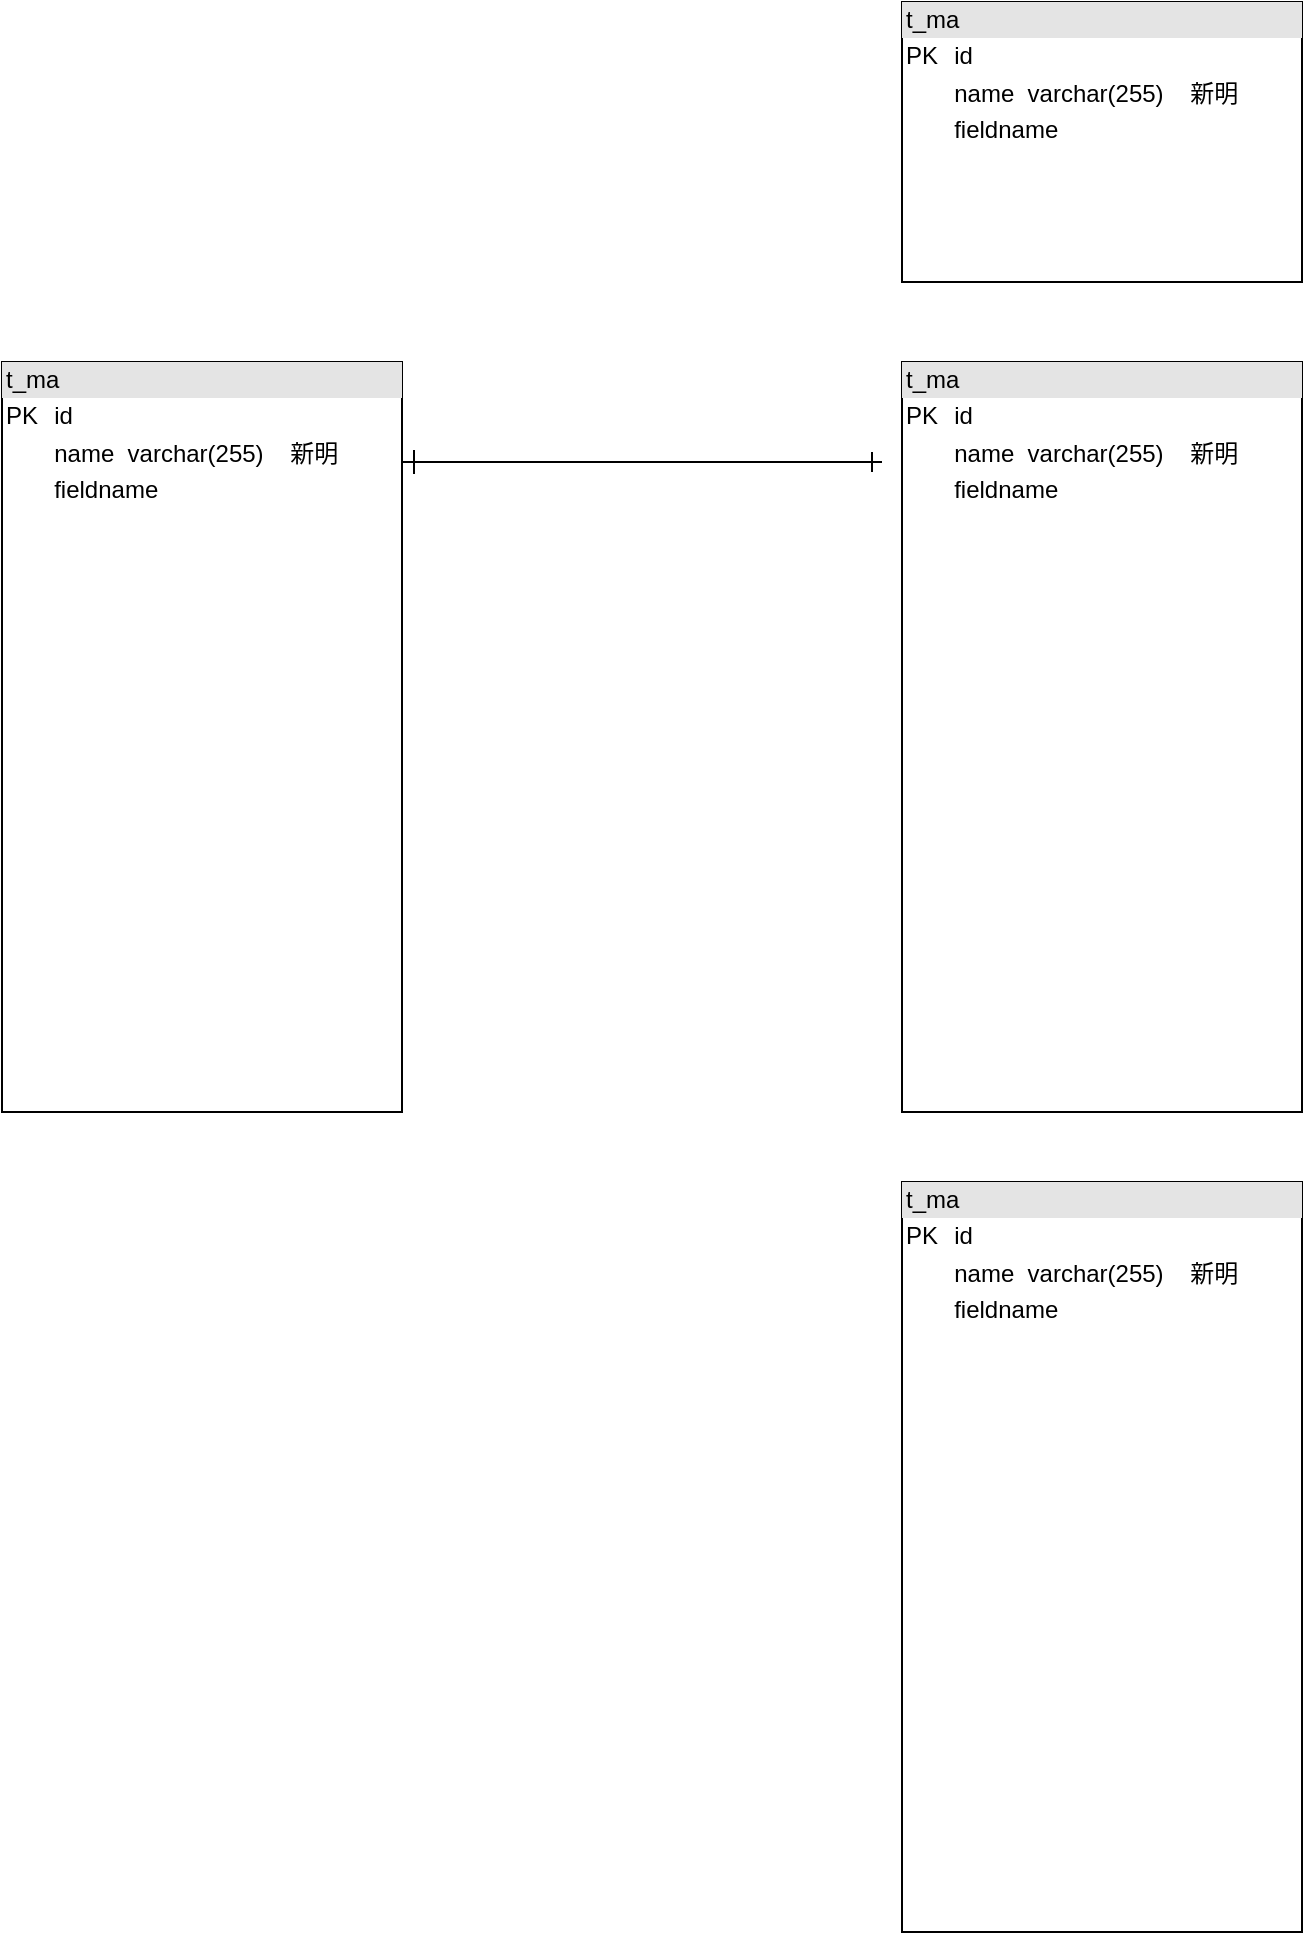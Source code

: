 <mxfile version="20.2.3" type="github">
  <diagram name="Page-1" id="9f46799a-70d6-7492-0946-bef42562c5a5">
    <mxGraphModel dx="962" dy="1058" grid="1" gridSize="10" guides="1" tooltips="1" connect="1" arrows="1" fold="1" page="1" pageScale="1" pageWidth="1100" pageHeight="850" background="none" math="0" shadow="0">
      <root>
        <mxCell id="0" />
        <mxCell id="1" parent="0" />
        <mxCell id="bX9rqL53rHnQVkU0rQol-9" value="&lt;div style=&quot;box-sizing:border-box;width:100%;background:#e4e4e4;padding:2px;&quot;&gt;t_ma&lt;/div&gt;&lt;table style=&quot;width:100%;font-size:1em;&quot; cellpadding=&quot;2&quot; cellspacing=&quot;0&quot;&gt;&lt;tbody&gt;&lt;tr&gt;&lt;td&gt;PK&lt;/td&gt;&lt;td&gt;id&lt;/td&gt;&lt;/tr&gt;&lt;tr&gt;&lt;td&gt;&lt;br&gt;&lt;/td&gt;&lt;td&gt;name&amp;nbsp; varchar(255)&amp;nbsp; &amp;nbsp; 新明&lt;/td&gt;&lt;/tr&gt;&lt;tr&gt;&lt;td&gt;&lt;/td&gt;&lt;td&gt;fieldname&lt;/td&gt;&lt;/tr&gt;&lt;/tbody&gt;&lt;/table&gt;" style="verticalAlign=top;align=left;overflow=fill;html=1;" vertex="1" parent="1">
          <mxGeometry x="1180" y="190" width="200" height="375" as="geometry" />
        </mxCell>
        <mxCell id="bX9rqL53rHnQVkU0rQol-10" value="&lt;div style=&quot;box-sizing:border-box;width:100%;background:#e4e4e4;padding:2px;&quot;&gt;t_ma&lt;/div&gt;&lt;table style=&quot;width:100%;font-size:1em;&quot; cellpadding=&quot;2&quot; cellspacing=&quot;0&quot;&gt;&lt;tbody&gt;&lt;tr&gt;&lt;td&gt;PK&lt;/td&gt;&lt;td&gt;id&lt;/td&gt;&lt;/tr&gt;&lt;tr&gt;&lt;td&gt;&lt;br&gt;&lt;/td&gt;&lt;td&gt;name&amp;nbsp; varchar(255)&amp;nbsp; &amp;nbsp; 新明&lt;/td&gt;&lt;/tr&gt;&lt;tr&gt;&lt;td&gt;&lt;/td&gt;&lt;td&gt;fieldname&lt;/td&gt;&lt;/tr&gt;&lt;/tbody&gt;&lt;/table&gt;" style="verticalAlign=top;align=left;overflow=fill;html=1;" vertex="1" parent="1">
          <mxGeometry x="1630" y="190" width="200" height="375" as="geometry" />
        </mxCell>
        <mxCell id="bX9rqL53rHnQVkU0rQol-11" value="&lt;div style=&quot;box-sizing:border-box;width:100%;background:#e4e4e4;padding:2px;&quot;&gt;t_ma&lt;/div&gt;&lt;table style=&quot;width:100%;font-size:1em;&quot; cellpadding=&quot;2&quot; cellspacing=&quot;0&quot;&gt;&lt;tbody&gt;&lt;tr&gt;&lt;td&gt;PK&lt;/td&gt;&lt;td&gt;id&lt;/td&gt;&lt;/tr&gt;&lt;tr&gt;&lt;td&gt;&lt;br&gt;&lt;/td&gt;&lt;td&gt;name&amp;nbsp; varchar(255)&amp;nbsp; &amp;nbsp; 新明&lt;/td&gt;&lt;/tr&gt;&lt;tr&gt;&lt;td&gt;&lt;/td&gt;&lt;td&gt;fieldname&lt;/td&gt;&lt;/tr&gt;&lt;/tbody&gt;&lt;/table&gt;" style="verticalAlign=top;align=left;overflow=fill;html=1;" vertex="1" parent="1">
          <mxGeometry x="1630" y="10" width="200" height="140" as="geometry" />
        </mxCell>
        <mxCell id="bX9rqL53rHnQVkU0rQol-12" value="" style="endArrow=ERone;startArrow=ERone;endFill=0;startFill=0;endSize=8;startSize=10;html=1;rounded=0;" edge="1" parent="1">
          <mxGeometry width="160" relative="1" as="geometry">
            <mxPoint x="1380" y="240" as="sourcePoint" />
            <mxPoint x="1620" y="240" as="targetPoint" />
          </mxGeometry>
        </mxCell>
        <mxCell id="bX9rqL53rHnQVkU0rQol-17" value="&lt;div style=&quot;box-sizing:border-box;width:100%;background:#e4e4e4;padding:2px;&quot;&gt;t_ma&lt;/div&gt;&lt;table style=&quot;width:100%;font-size:1em;&quot; cellpadding=&quot;2&quot; cellspacing=&quot;0&quot;&gt;&lt;tbody&gt;&lt;tr&gt;&lt;td&gt;PK&lt;/td&gt;&lt;td&gt;id&lt;/td&gt;&lt;/tr&gt;&lt;tr&gt;&lt;td&gt;&lt;br&gt;&lt;/td&gt;&lt;td&gt;name&amp;nbsp; varchar(255)&amp;nbsp; &amp;nbsp; 新明&lt;/td&gt;&lt;/tr&gt;&lt;tr&gt;&lt;td&gt;&lt;/td&gt;&lt;td&gt;fieldname&lt;/td&gt;&lt;/tr&gt;&lt;/tbody&gt;&lt;/table&gt;" style="verticalAlign=top;align=left;overflow=fill;html=1;" vertex="1" parent="1">
          <mxGeometry x="1630" y="600" width="200" height="375" as="geometry" />
        </mxCell>
      </root>
    </mxGraphModel>
  </diagram>
</mxfile>
